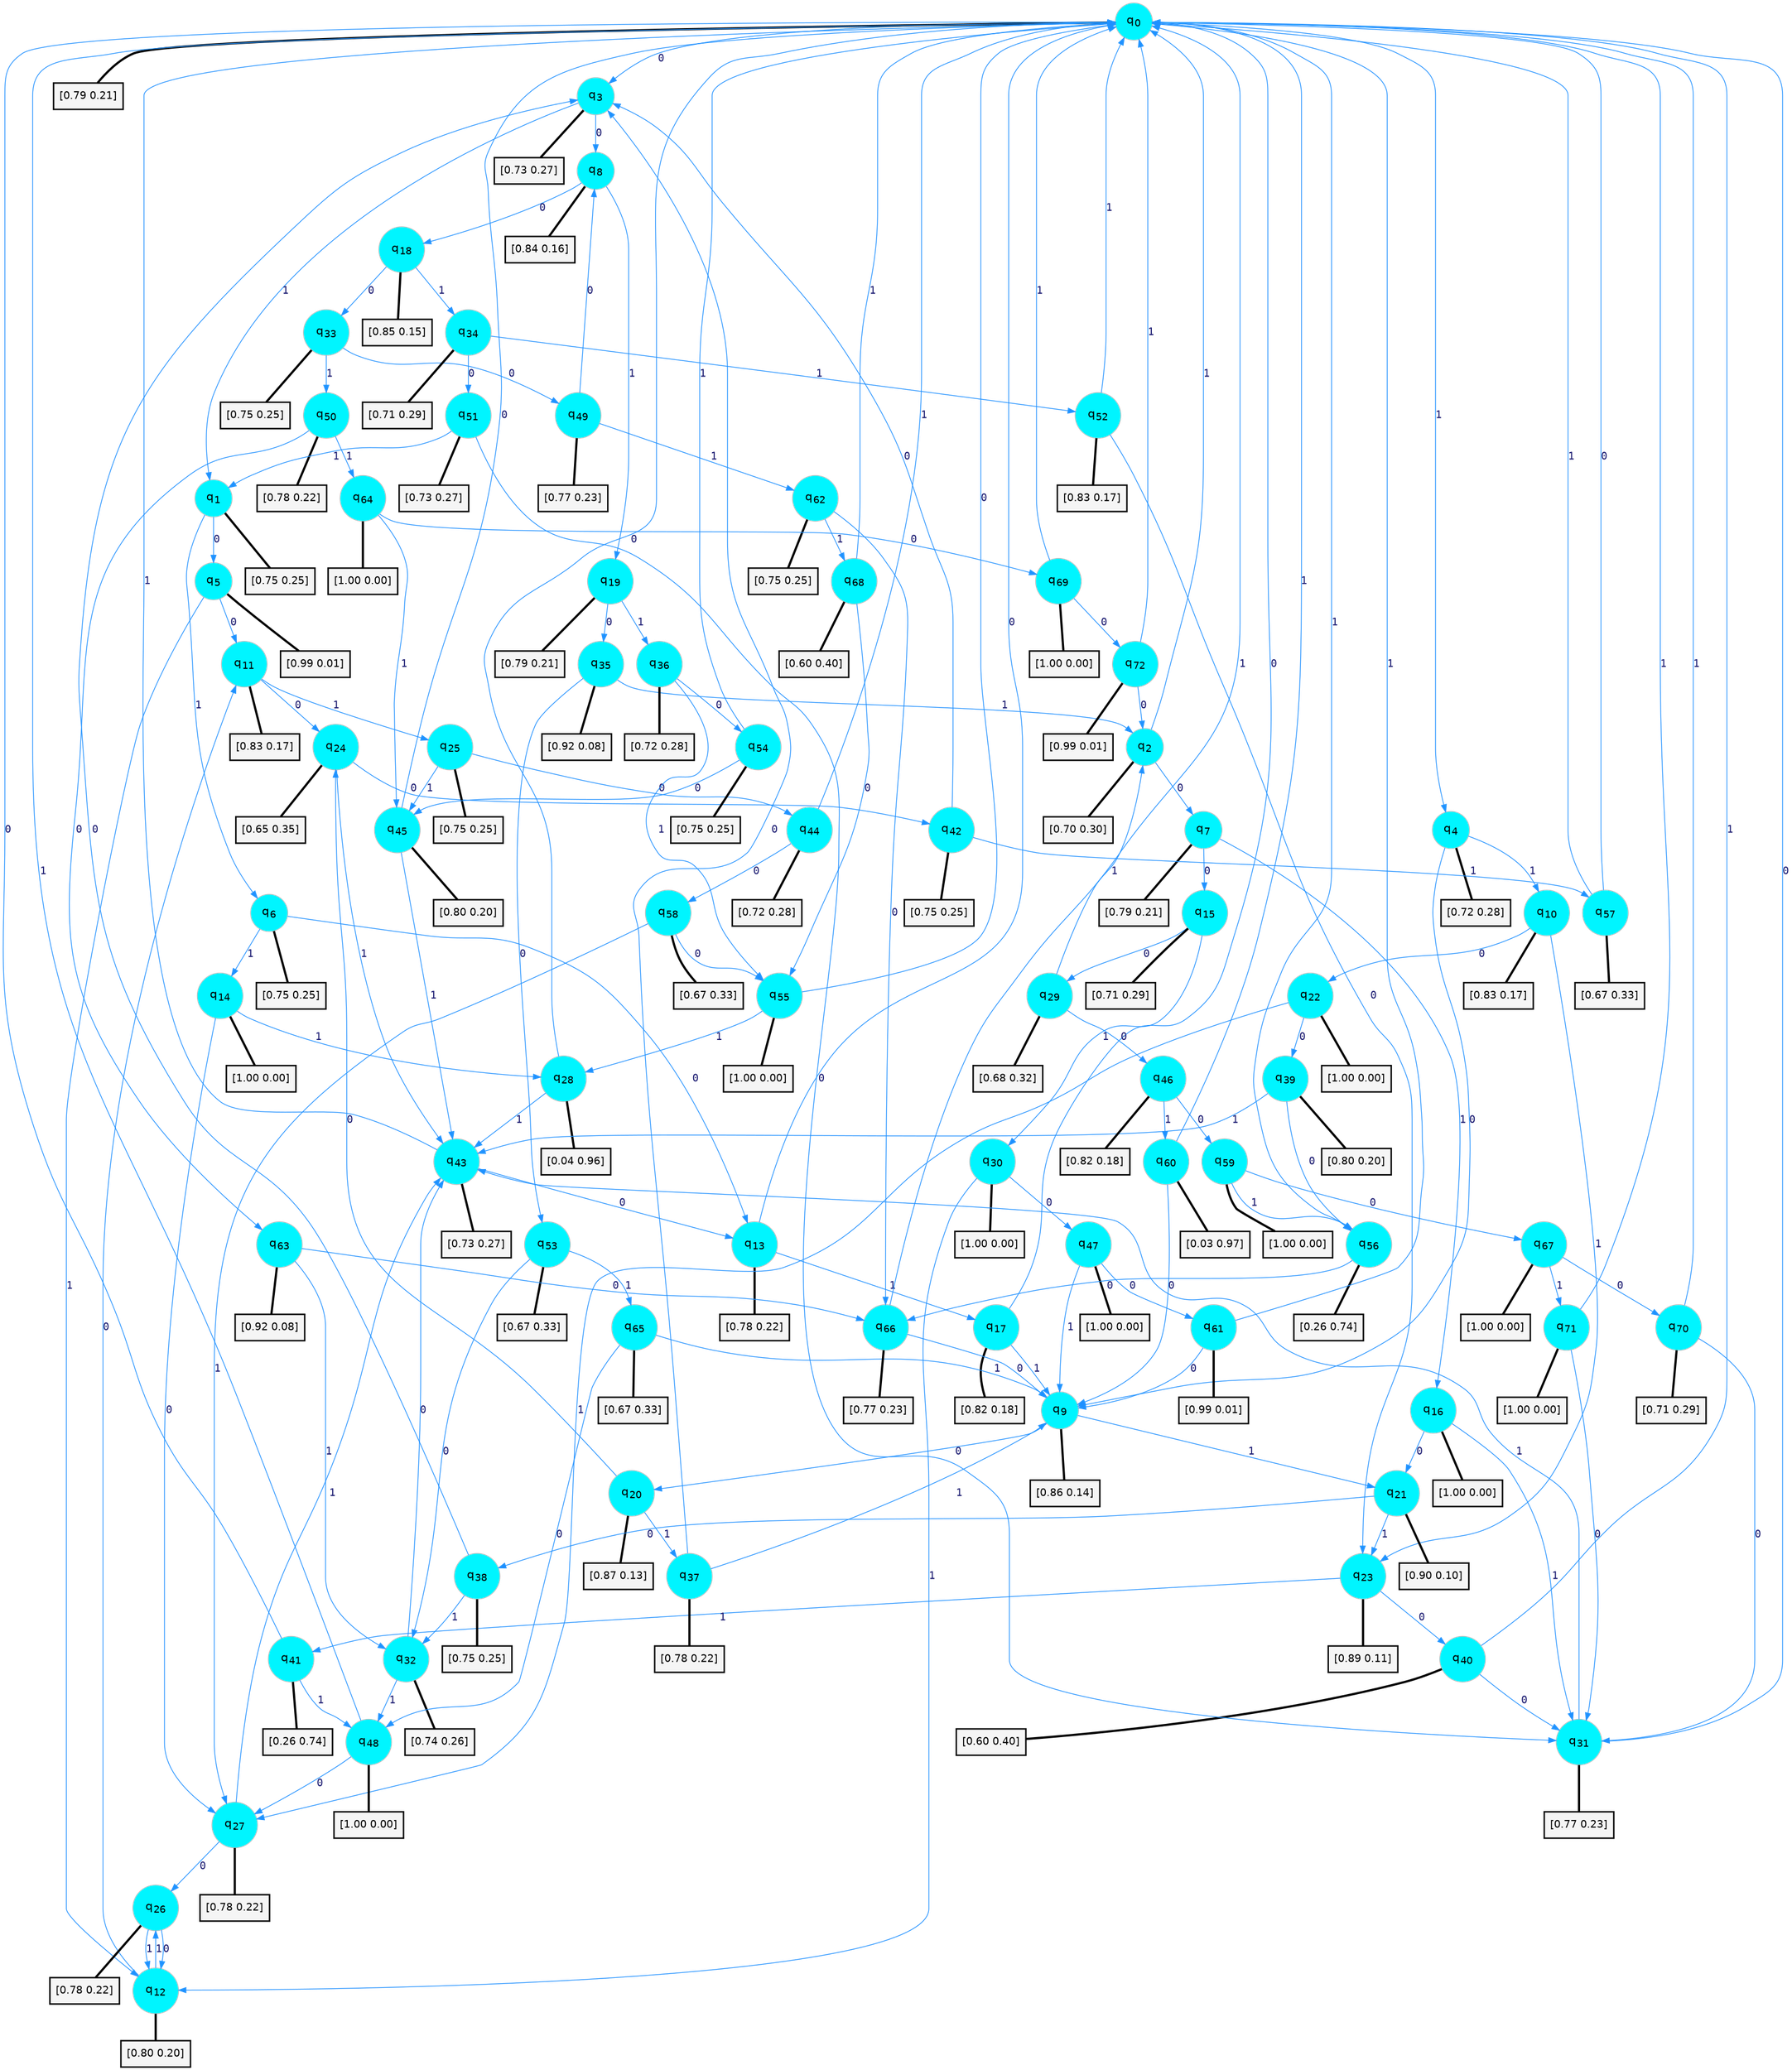 digraph G {
graph [
bgcolor=transparent, dpi=300, rankdir=TD, size="40,25"];
node [
color=gray, fillcolor=turquoise1, fontcolor=black, fontname=Helvetica, fontsize=16, fontweight=bold, shape=circle, style=filled];
edge [
arrowsize=1, color=dodgerblue1, fontcolor=midnightblue, fontname=courier, fontweight=bold, penwidth=1, style=solid, weight=20];
0[label=<q<SUB>0</SUB>>];
1[label=<q<SUB>1</SUB>>];
2[label=<q<SUB>2</SUB>>];
3[label=<q<SUB>3</SUB>>];
4[label=<q<SUB>4</SUB>>];
5[label=<q<SUB>5</SUB>>];
6[label=<q<SUB>6</SUB>>];
7[label=<q<SUB>7</SUB>>];
8[label=<q<SUB>8</SUB>>];
9[label=<q<SUB>9</SUB>>];
10[label=<q<SUB>10</SUB>>];
11[label=<q<SUB>11</SUB>>];
12[label=<q<SUB>12</SUB>>];
13[label=<q<SUB>13</SUB>>];
14[label=<q<SUB>14</SUB>>];
15[label=<q<SUB>15</SUB>>];
16[label=<q<SUB>16</SUB>>];
17[label=<q<SUB>17</SUB>>];
18[label=<q<SUB>18</SUB>>];
19[label=<q<SUB>19</SUB>>];
20[label=<q<SUB>20</SUB>>];
21[label=<q<SUB>21</SUB>>];
22[label=<q<SUB>22</SUB>>];
23[label=<q<SUB>23</SUB>>];
24[label=<q<SUB>24</SUB>>];
25[label=<q<SUB>25</SUB>>];
26[label=<q<SUB>26</SUB>>];
27[label=<q<SUB>27</SUB>>];
28[label=<q<SUB>28</SUB>>];
29[label=<q<SUB>29</SUB>>];
30[label=<q<SUB>30</SUB>>];
31[label=<q<SUB>31</SUB>>];
32[label=<q<SUB>32</SUB>>];
33[label=<q<SUB>33</SUB>>];
34[label=<q<SUB>34</SUB>>];
35[label=<q<SUB>35</SUB>>];
36[label=<q<SUB>36</SUB>>];
37[label=<q<SUB>37</SUB>>];
38[label=<q<SUB>38</SUB>>];
39[label=<q<SUB>39</SUB>>];
40[label=<q<SUB>40</SUB>>];
41[label=<q<SUB>41</SUB>>];
42[label=<q<SUB>42</SUB>>];
43[label=<q<SUB>43</SUB>>];
44[label=<q<SUB>44</SUB>>];
45[label=<q<SUB>45</SUB>>];
46[label=<q<SUB>46</SUB>>];
47[label=<q<SUB>47</SUB>>];
48[label=<q<SUB>48</SUB>>];
49[label=<q<SUB>49</SUB>>];
50[label=<q<SUB>50</SUB>>];
51[label=<q<SUB>51</SUB>>];
52[label=<q<SUB>52</SUB>>];
53[label=<q<SUB>53</SUB>>];
54[label=<q<SUB>54</SUB>>];
55[label=<q<SUB>55</SUB>>];
56[label=<q<SUB>56</SUB>>];
57[label=<q<SUB>57</SUB>>];
58[label=<q<SUB>58</SUB>>];
59[label=<q<SUB>59</SUB>>];
60[label=<q<SUB>60</SUB>>];
61[label=<q<SUB>61</SUB>>];
62[label=<q<SUB>62</SUB>>];
63[label=<q<SUB>63</SUB>>];
64[label=<q<SUB>64</SUB>>];
65[label=<q<SUB>65</SUB>>];
66[label=<q<SUB>66</SUB>>];
67[label=<q<SUB>67</SUB>>];
68[label=<q<SUB>68</SUB>>];
69[label=<q<SUB>69</SUB>>];
70[label=<q<SUB>70</SUB>>];
71[label=<q<SUB>71</SUB>>];
72[label=<q<SUB>72</SUB>>];
73[label="[0.79 0.21]", shape=box,fontcolor=black, fontname=Helvetica, fontsize=14, penwidth=2, fillcolor=whitesmoke,color=black];
74[label="[0.75 0.25]", shape=box,fontcolor=black, fontname=Helvetica, fontsize=14, penwidth=2, fillcolor=whitesmoke,color=black];
75[label="[0.70 0.30]", shape=box,fontcolor=black, fontname=Helvetica, fontsize=14, penwidth=2, fillcolor=whitesmoke,color=black];
76[label="[0.73 0.27]", shape=box,fontcolor=black, fontname=Helvetica, fontsize=14, penwidth=2, fillcolor=whitesmoke,color=black];
77[label="[0.72 0.28]", shape=box,fontcolor=black, fontname=Helvetica, fontsize=14, penwidth=2, fillcolor=whitesmoke,color=black];
78[label="[0.99 0.01]", shape=box,fontcolor=black, fontname=Helvetica, fontsize=14, penwidth=2, fillcolor=whitesmoke,color=black];
79[label="[0.75 0.25]", shape=box,fontcolor=black, fontname=Helvetica, fontsize=14, penwidth=2, fillcolor=whitesmoke,color=black];
80[label="[0.79 0.21]", shape=box,fontcolor=black, fontname=Helvetica, fontsize=14, penwidth=2, fillcolor=whitesmoke,color=black];
81[label="[0.84 0.16]", shape=box,fontcolor=black, fontname=Helvetica, fontsize=14, penwidth=2, fillcolor=whitesmoke,color=black];
82[label="[0.86 0.14]", shape=box,fontcolor=black, fontname=Helvetica, fontsize=14, penwidth=2, fillcolor=whitesmoke,color=black];
83[label="[0.83 0.17]", shape=box,fontcolor=black, fontname=Helvetica, fontsize=14, penwidth=2, fillcolor=whitesmoke,color=black];
84[label="[0.83 0.17]", shape=box,fontcolor=black, fontname=Helvetica, fontsize=14, penwidth=2, fillcolor=whitesmoke,color=black];
85[label="[0.80 0.20]", shape=box,fontcolor=black, fontname=Helvetica, fontsize=14, penwidth=2, fillcolor=whitesmoke,color=black];
86[label="[0.78 0.22]", shape=box,fontcolor=black, fontname=Helvetica, fontsize=14, penwidth=2, fillcolor=whitesmoke,color=black];
87[label="[1.00 0.00]", shape=box,fontcolor=black, fontname=Helvetica, fontsize=14, penwidth=2, fillcolor=whitesmoke,color=black];
88[label="[0.71 0.29]", shape=box,fontcolor=black, fontname=Helvetica, fontsize=14, penwidth=2, fillcolor=whitesmoke,color=black];
89[label="[1.00 0.00]", shape=box,fontcolor=black, fontname=Helvetica, fontsize=14, penwidth=2, fillcolor=whitesmoke,color=black];
90[label="[0.82 0.18]", shape=box,fontcolor=black, fontname=Helvetica, fontsize=14, penwidth=2, fillcolor=whitesmoke,color=black];
91[label="[0.85 0.15]", shape=box,fontcolor=black, fontname=Helvetica, fontsize=14, penwidth=2, fillcolor=whitesmoke,color=black];
92[label="[0.79 0.21]", shape=box,fontcolor=black, fontname=Helvetica, fontsize=14, penwidth=2, fillcolor=whitesmoke,color=black];
93[label="[0.87 0.13]", shape=box,fontcolor=black, fontname=Helvetica, fontsize=14, penwidth=2, fillcolor=whitesmoke,color=black];
94[label="[0.90 0.10]", shape=box,fontcolor=black, fontname=Helvetica, fontsize=14, penwidth=2, fillcolor=whitesmoke,color=black];
95[label="[1.00 0.00]", shape=box,fontcolor=black, fontname=Helvetica, fontsize=14, penwidth=2, fillcolor=whitesmoke,color=black];
96[label="[0.89 0.11]", shape=box,fontcolor=black, fontname=Helvetica, fontsize=14, penwidth=2, fillcolor=whitesmoke,color=black];
97[label="[0.65 0.35]", shape=box,fontcolor=black, fontname=Helvetica, fontsize=14, penwidth=2, fillcolor=whitesmoke,color=black];
98[label="[0.75 0.25]", shape=box,fontcolor=black, fontname=Helvetica, fontsize=14, penwidth=2, fillcolor=whitesmoke,color=black];
99[label="[0.78 0.22]", shape=box,fontcolor=black, fontname=Helvetica, fontsize=14, penwidth=2, fillcolor=whitesmoke,color=black];
100[label="[0.78 0.22]", shape=box,fontcolor=black, fontname=Helvetica, fontsize=14, penwidth=2, fillcolor=whitesmoke,color=black];
101[label="[0.04 0.96]", shape=box,fontcolor=black, fontname=Helvetica, fontsize=14, penwidth=2, fillcolor=whitesmoke,color=black];
102[label="[0.68 0.32]", shape=box,fontcolor=black, fontname=Helvetica, fontsize=14, penwidth=2, fillcolor=whitesmoke,color=black];
103[label="[1.00 0.00]", shape=box,fontcolor=black, fontname=Helvetica, fontsize=14, penwidth=2, fillcolor=whitesmoke,color=black];
104[label="[0.77 0.23]", shape=box,fontcolor=black, fontname=Helvetica, fontsize=14, penwidth=2, fillcolor=whitesmoke,color=black];
105[label="[0.74 0.26]", shape=box,fontcolor=black, fontname=Helvetica, fontsize=14, penwidth=2, fillcolor=whitesmoke,color=black];
106[label="[0.75 0.25]", shape=box,fontcolor=black, fontname=Helvetica, fontsize=14, penwidth=2, fillcolor=whitesmoke,color=black];
107[label="[0.71 0.29]", shape=box,fontcolor=black, fontname=Helvetica, fontsize=14, penwidth=2, fillcolor=whitesmoke,color=black];
108[label="[0.92 0.08]", shape=box,fontcolor=black, fontname=Helvetica, fontsize=14, penwidth=2, fillcolor=whitesmoke,color=black];
109[label="[0.72 0.28]", shape=box,fontcolor=black, fontname=Helvetica, fontsize=14, penwidth=2, fillcolor=whitesmoke,color=black];
110[label="[0.78 0.22]", shape=box,fontcolor=black, fontname=Helvetica, fontsize=14, penwidth=2, fillcolor=whitesmoke,color=black];
111[label="[0.75 0.25]", shape=box,fontcolor=black, fontname=Helvetica, fontsize=14, penwidth=2, fillcolor=whitesmoke,color=black];
112[label="[0.80 0.20]", shape=box,fontcolor=black, fontname=Helvetica, fontsize=14, penwidth=2, fillcolor=whitesmoke,color=black];
113[label="[0.60 0.40]", shape=box,fontcolor=black, fontname=Helvetica, fontsize=14, penwidth=2, fillcolor=whitesmoke,color=black];
114[label="[0.26 0.74]", shape=box,fontcolor=black, fontname=Helvetica, fontsize=14, penwidth=2, fillcolor=whitesmoke,color=black];
115[label="[0.75 0.25]", shape=box,fontcolor=black, fontname=Helvetica, fontsize=14, penwidth=2, fillcolor=whitesmoke,color=black];
116[label="[0.73 0.27]", shape=box,fontcolor=black, fontname=Helvetica, fontsize=14, penwidth=2, fillcolor=whitesmoke,color=black];
117[label="[0.72 0.28]", shape=box,fontcolor=black, fontname=Helvetica, fontsize=14, penwidth=2, fillcolor=whitesmoke,color=black];
118[label="[0.80 0.20]", shape=box,fontcolor=black, fontname=Helvetica, fontsize=14, penwidth=2, fillcolor=whitesmoke,color=black];
119[label="[0.82 0.18]", shape=box,fontcolor=black, fontname=Helvetica, fontsize=14, penwidth=2, fillcolor=whitesmoke,color=black];
120[label="[1.00 0.00]", shape=box,fontcolor=black, fontname=Helvetica, fontsize=14, penwidth=2, fillcolor=whitesmoke,color=black];
121[label="[1.00 0.00]", shape=box,fontcolor=black, fontname=Helvetica, fontsize=14, penwidth=2, fillcolor=whitesmoke,color=black];
122[label="[0.77 0.23]", shape=box,fontcolor=black, fontname=Helvetica, fontsize=14, penwidth=2, fillcolor=whitesmoke,color=black];
123[label="[0.78 0.22]", shape=box,fontcolor=black, fontname=Helvetica, fontsize=14, penwidth=2, fillcolor=whitesmoke,color=black];
124[label="[0.73 0.27]", shape=box,fontcolor=black, fontname=Helvetica, fontsize=14, penwidth=2, fillcolor=whitesmoke,color=black];
125[label="[0.83 0.17]", shape=box,fontcolor=black, fontname=Helvetica, fontsize=14, penwidth=2, fillcolor=whitesmoke,color=black];
126[label="[0.67 0.33]", shape=box,fontcolor=black, fontname=Helvetica, fontsize=14, penwidth=2, fillcolor=whitesmoke,color=black];
127[label="[0.75 0.25]", shape=box,fontcolor=black, fontname=Helvetica, fontsize=14, penwidth=2, fillcolor=whitesmoke,color=black];
128[label="[1.00 0.00]", shape=box,fontcolor=black, fontname=Helvetica, fontsize=14, penwidth=2, fillcolor=whitesmoke,color=black];
129[label="[0.26 0.74]", shape=box,fontcolor=black, fontname=Helvetica, fontsize=14, penwidth=2, fillcolor=whitesmoke,color=black];
130[label="[0.67 0.33]", shape=box,fontcolor=black, fontname=Helvetica, fontsize=14, penwidth=2, fillcolor=whitesmoke,color=black];
131[label="[0.67 0.33]", shape=box,fontcolor=black, fontname=Helvetica, fontsize=14, penwidth=2, fillcolor=whitesmoke,color=black];
132[label="[1.00 0.00]", shape=box,fontcolor=black, fontname=Helvetica, fontsize=14, penwidth=2, fillcolor=whitesmoke,color=black];
133[label="[0.03 0.97]", shape=box,fontcolor=black, fontname=Helvetica, fontsize=14, penwidth=2, fillcolor=whitesmoke,color=black];
134[label="[0.99 0.01]", shape=box,fontcolor=black, fontname=Helvetica, fontsize=14, penwidth=2, fillcolor=whitesmoke,color=black];
135[label="[0.75 0.25]", shape=box,fontcolor=black, fontname=Helvetica, fontsize=14, penwidth=2, fillcolor=whitesmoke,color=black];
136[label="[0.92 0.08]", shape=box,fontcolor=black, fontname=Helvetica, fontsize=14, penwidth=2, fillcolor=whitesmoke,color=black];
137[label="[1.00 0.00]", shape=box,fontcolor=black, fontname=Helvetica, fontsize=14, penwidth=2, fillcolor=whitesmoke,color=black];
138[label="[0.67 0.33]", shape=box,fontcolor=black, fontname=Helvetica, fontsize=14, penwidth=2, fillcolor=whitesmoke,color=black];
139[label="[0.77 0.23]", shape=box,fontcolor=black, fontname=Helvetica, fontsize=14, penwidth=2, fillcolor=whitesmoke,color=black];
140[label="[1.00 0.00]", shape=box,fontcolor=black, fontname=Helvetica, fontsize=14, penwidth=2, fillcolor=whitesmoke,color=black];
141[label="[0.60 0.40]", shape=box,fontcolor=black, fontname=Helvetica, fontsize=14, penwidth=2, fillcolor=whitesmoke,color=black];
142[label="[1.00 0.00]", shape=box,fontcolor=black, fontname=Helvetica, fontsize=14, penwidth=2, fillcolor=whitesmoke,color=black];
143[label="[0.71 0.29]", shape=box,fontcolor=black, fontname=Helvetica, fontsize=14, penwidth=2, fillcolor=whitesmoke,color=black];
144[label="[1.00 0.00]", shape=box,fontcolor=black, fontname=Helvetica, fontsize=14, penwidth=2, fillcolor=whitesmoke,color=black];
145[label="[0.99 0.01]", shape=box,fontcolor=black, fontname=Helvetica, fontsize=14, penwidth=2, fillcolor=whitesmoke,color=black];
0->3 [label=0];
0->4 [label=1];
0->73 [arrowhead=none, penwidth=3,color=black];
1->5 [label=0];
1->6 [label=1];
1->74 [arrowhead=none, penwidth=3,color=black];
2->7 [label=0];
2->0 [label=1];
2->75 [arrowhead=none, penwidth=3,color=black];
3->8 [label=0];
3->1 [label=1];
3->76 [arrowhead=none, penwidth=3,color=black];
4->9 [label=0];
4->10 [label=1];
4->77 [arrowhead=none, penwidth=3,color=black];
5->11 [label=0];
5->12 [label=1];
5->78 [arrowhead=none, penwidth=3,color=black];
6->13 [label=0];
6->14 [label=1];
6->79 [arrowhead=none, penwidth=3,color=black];
7->15 [label=0];
7->16 [label=1];
7->80 [arrowhead=none, penwidth=3,color=black];
8->18 [label=0];
8->19 [label=1];
8->81 [arrowhead=none, penwidth=3,color=black];
9->20 [label=0];
9->21 [label=1];
9->82 [arrowhead=none, penwidth=3,color=black];
10->22 [label=0];
10->23 [label=1];
10->83 [arrowhead=none, penwidth=3,color=black];
11->24 [label=0];
11->25 [label=1];
11->84 [arrowhead=none, penwidth=3,color=black];
12->11 [label=0];
12->26 [label=1];
12->85 [arrowhead=none, penwidth=3,color=black];
13->0 [label=0];
13->17 [label=1];
13->86 [arrowhead=none, penwidth=3,color=black];
14->27 [label=0];
14->28 [label=1];
14->87 [arrowhead=none, penwidth=3,color=black];
15->29 [label=0];
15->30 [label=1];
15->88 [arrowhead=none, penwidth=3,color=black];
16->21 [label=0];
16->31 [label=1];
16->89 [arrowhead=none, penwidth=3,color=black];
17->0 [label=0];
17->9 [label=1];
17->90 [arrowhead=none, penwidth=3,color=black];
18->33 [label=0];
18->34 [label=1];
18->91 [arrowhead=none, penwidth=3,color=black];
19->35 [label=0];
19->36 [label=1];
19->92 [arrowhead=none, penwidth=3,color=black];
20->24 [label=0];
20->37 [label=1];
20->93 [arrowhead=none, penwidth=3,color=black];
21->38 [label=0];
21->23 [label=1];
21->94 [arrowhead=none, penwidth=3,color=black];
22->39 [label=0];
22->27 [label=1];
22->95 [arrowhead=none, penwidth=3,color=black];
23->40 [label=0];
23->41 [label=1];
23->96 [arrowhead=none, penwidth=3,color=black];
24->42 [label=0];
24->43 [label=1];
24->97 [arrowhead=none, penwidth=3,color=black];
25->44 [label=0];
25->45 [label=1];
25->98 [arrowhead=none, penwidth=3,color=black];
26->12 [label=0];
26->12 [label=1];
26->99 [arrowhead=none, penwidth=3,color=black];
27->26 [label=0];
27->43 [label=1];
27->100 [arrowhead=none, penwidth=3,color=black];
28->0 [label=0];
28->43 [label=1];
28->101 [arrowhead=none, penwidth=3,color=black];
29->46 [label=0];
29->2 [label=1];
29->102 [arrowhead=none, penwidth=3,color=black];
30->47 [label=0];
30->12 [label=1];
30->103 [arrowhead=none, penwidth=3,color=black];
31->0 [label=0];
31->43 [label=1];
31->104 [arrowhead=none, penwidth=3,color=black];
32->43 [label=0];
32->48 [label=1];
32->105 [arrowhead=none, penwidth=3,color=black];
33->49 [label=0];
33->50 [label=1];
33->106 [arrowhead=none, penwidth=3,color=black];
34->51 [label=0];
34->52 [label=1];
34->107 [arrowhead=none, penwidth=3,color=black];
35->53 [label=0];
35->2 [label=1];
35->108 [arrowhead=none, penwidth=3,color=black];
36->54 [label=0];
36->55 [label=1];
36->109 [arrowhead=none, penwidth=3,color=black];
37->3 [label=0];
37->9 [label=1];
37->110 [arrowhead=none, penwidth=3,color=black];
38->3 [label=0];
38->32 [label=1];
38->111 [arrowhead=none, penwidth=3,color=black];
39->56 [label=0];
39->43 [label=1];
39->112 [arrowhead=none, penwidth=3,color=black];
40->31 [label=0];
40->0 [label=1];
40->113 [arrowhead=none, penwidth=3,color=black];
41->0 [label=0];
41->48 [label=1];
41->114 [arrowhead=none, penwidth=3,color=black];
42->3 [label=0];
42->57 [label=1];
42->115 [arrowhead=none, penwidth=3,color=black];
43->13 [label=0];
43->0 [label=1];
43->116 [arrowhead=none, penwidth=3,color=black];
44->58 [label=0];
44->0 [label=1];
44->117 [arrowhead=none, penwidth=3,color=black];
45->0 [label=0];
45->43 [label=1];
45->118 [arrowhead=none, penwidth=3,color=black];
46->59 [label=0];
46->60 [label=1];
46->119 [arrowhead=none, penwidth=3,color=black];
47->61 [label=0];
47->9 [label=1];
47->120 [arrowhead=none, penwidth=3,color=black];
48->27 [label=0];
48->0 [label=1];
48->121 [arrowhead=none, penwidth=3,color=black];
49->8 [label=0];
49->62 [label=1];
49->122 [arrowhead=none, penwidth=3,color=black];
50->63 [label=0];
50->64 [label=1];
50->123 [arrowhead=none, penwidth=3,color=black];
51->31 [label=0];
51->1 [label=1];
51->124 [arrowhead=none, penwidth=3,color=black];
52->23 [label=0];
52->0 [label=1];
52->125 [arrowhead=none, penwidth=3,color=black];
53->32 [label=0];
53->65 [label=1];
53->126 [arrowhead=none, penwidth=3,color=black];
54->45 [label=0];
54->0 [label=1];
54->127 [arrowhead=none, penwidth=3,color=black];
55->0 [label=0];
55->28 [label=1];
55->128 [arrowhead=none, penwidth=3,color=black];
56->66 [label=0];
56->0 [label=1];
56->129 [arrowhead=none, penwidth=3,color=black];
57->0 [label=0];
57->0 [label=1];
57->130 [arrowhead=none, penwidth=3,color=black];
58->55 [label=0];
58->27 [label=1];
58->131 [arrowhead=none, penwidth=3,color=black];
59->67 [label=0];
59->56 [label=1];
59->132 [arrowhead=none, penwidth=3,color=black];
60->9 [label=0];
60->0 [label=1];
60->133 [arrowhead=none, penwidth=3,color=black];
61->9 [label=0];
61->0 [label=1];
61->134 [arrowhead=none, penwidth=3,color=black];
62->66 [label=0];
62->68 [label=1];
62->135 [arrowhead=none, penwidth=3,color=black];
63->66 [label=0];
63->32 [label=1];
63->136 [arrowhead=none, penwidth=3,color=black];
64->69 [label=0];
64->45 [label=1];
64->137 [arrowhead=none, penwidth=3,color=black];
65->48 [label=0];
65->9 [label=1];
65->138 [arrowhead=none, penwidth=3,color=black];
66->9 [label=0];
66->0 [label=1];
66->139 [arrowhead=none, penwidth=3,color=black];
67->70 [label=0];
67->71 [label=1];
67->140 [arrowhead=none, penwidth=3,color=black];
68->55 [label=0];
68->0 [label=1];
68->141 [arrowhead=none, penwidth=3,color=black];
69->72 [label=0];
69->0 [label=1];
69->142 [arrowhead=none, penwidth=3,color=black];
70->31 [label=0];
70->0 [label=1];
70->143 [arrowhead=none, penwidth=3,color=black];
71->31 [label=0];
71->0 [label=1];
71->144 [arrowhead=none, penwidth=3,color=black];
72->2 [label=0];
72->0 [label=1];
72->145 [arrowhead=none, penwidth=3,color=black];
}
